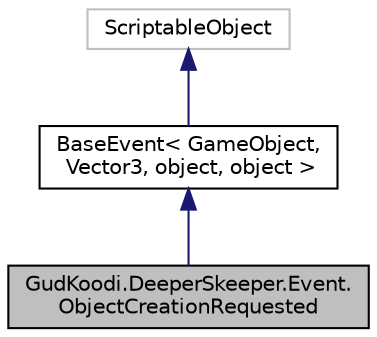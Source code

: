digraph "GudKoodi.DeeperSkeeper.Event.ObjectCreationRequested"
{
 // LATEX_PDF_SIZE
  edge [fontname="Helvetica",fontsize="10",labelfontname="Helvetica",labelfontsize="10"];
  node [fontname="Helvetica",fontsize="10",shape=record];
  Node1 [label="GudKoodi.DeeperSkeeper.Event.\lObjectCreationRequested",height=0.2,width=0.4,color="black", fillcolor="grey75", style="filled", fontcolor="black",tooltip="Event for requesting the creation of objects."];
  Node2 -> Node1 [dir="back",color="midnightblue",fontsize="10",style="solid",fontname="Helvetica"];
  Node2 [label="BaseEvent\< GameObject,\l Vector3, object, object \>",height=0.2,width=0.4,color="black", fillcolor="white", style="filled",URL="$class_gud_koodi_1_1_deeper_skeeper_1_1_event_1_1_base_event.html",tooltip="Base class for all events."];
  Node3 -> Node2 [dir="back",color="midnightblue",fontsize="10",style="solid",fontname="Helvetica"];
  Node3 [label="ScriptableObject",height=0.2,width=0.4,color="grey75", fillcolor="white", style="filled",tooltip=" "];
}
